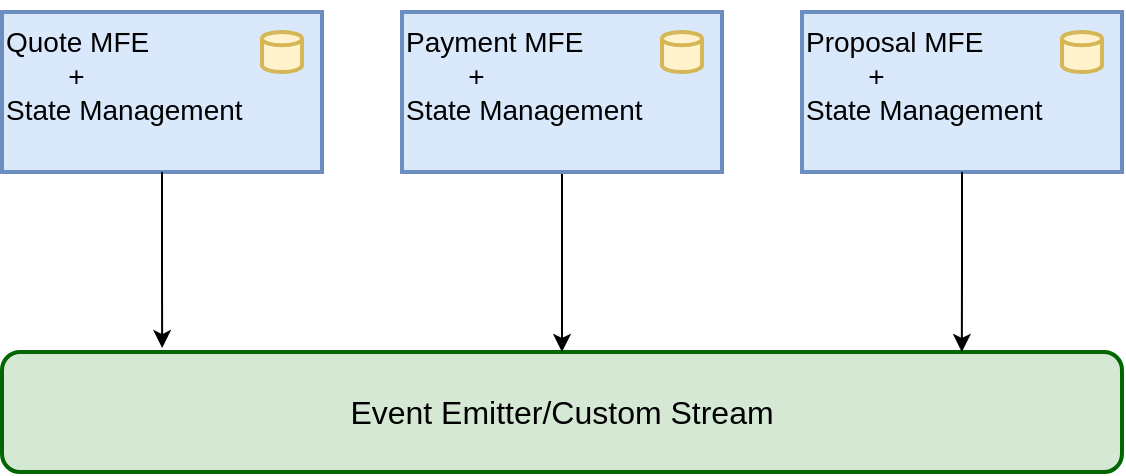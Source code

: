 <mxfile version="21.8.0" type="github" pages="2">
  <diagram name="Page-1" id="MzVWoEWec8v56sEEweH5">
    <mxGraphModel dx="1242" dy="822" grid="1" gridSize="10" guides="1" tooltips="1" connect="1" arrows="1" fold="1" page="1" pageScale="1" pageWidth="827" pageHeight="1169" math="0" shadow="0">
      <root>
        <mxCell id="0" />
        <mxCell id="1" parent="0" />
        <mxCell id="ktN8zvqo9SvSBjjJl3I4-1" value="&lt;font style=&quot;font-size: 16px;&quot;&gt;Event Emitter/Custom Stream&lt;/font&gt;" style="rounded=1;whiteSpace=wrap;html=1;fillColor=#d5e8d4;strokeColor=#006600;strokeWidth=2;" vertex="1" parent="1">
          <mxGeometry x="120" y="290" width="560" height="60" as="geometry" />
        </mxCell>
        <mxCell id="ktN8zvqo9SvSBjjJl3I4-2" value="&lt;p&gt;&lt;/p&gt;&lt;div style=&quot;&quot;&gt;&lt;span style=&quot;font-size: 14px; background-color: initial;&quot;&gt;Quote MFE&lt;/span&gt;&lt;/div&gt;&lt;font style=&quot;font-size: 14px;&quot;&gt;&lt;div style=&quot;&quot;&gt;&lt;span style=&quot;background-color: initial; white-space: pre;&quot;&gt;&#x9;&lt;/span&gt;&lt;span style=&quot;background-color: initial;&quot;&gt;+&lt;/span&gt;&lt;/div&gt;&lt;div style=&quot;&quot;&gt;&lt;span style=&quot;background-color: initial;&quot;&gt;State Management&lt;/span&gt;&lt;/div&gt;&lt;/font&gt;&lt;p&gt;&lt;/p&gt;&lt;font style=&quot;&quot;&gt;&lt;div style=&quot;font-size: 14px;&quot;&gt;&lt;br&gt;&lt;/div&gt;&lt;/font&gt;" style="rounded=0;whiteSpace=wrap;html=1;strokeWidth=2;align=left;fillColor=#dae8fc;strokeColor=#6c8ebf;" vertex="1" parent="1">
          <mxGeometry x="120" y="120" width="160" height="80" as="geometry" />
        </mxCell>
        <mxCell id="ktN8zvqo9SvSBjjJl3I4-8" value="" style="strokeWidth=2;html=1;shape=mxgraph.flowchart.database;whiteSpace=wrap;fillColor=#fff2cc;strokeColor=#d6b656;" vertex="1" parent="1">
          <mxGeometry x="250" y="130" width="20" height="20" as="geometry" />
        </mxCell>
        <mxCell id="ktN8zvqo9SvSBjjJl3I4-14" style="edgeStyle=orthogonalEdgeStyle;rounded=0;orthogonalLoop=1;jettySize=auto;html=1;entryX=0.5;entryY=0;entryDx=0;entryDy=0;" edge="1" parent="1" source="ktN8zvqo9SvSBjjJl3I4-9" target="ktN8zvqo9SvSBjjJl3I4-1">
          <mxGeometry relative="1" as="geometry" />
        </mxCell>
        <mxCell id="ktN8zvqo9SvSBjjJl3I4-9" value="&lt;p&gt;&lt;/p&gt;&lt;div style=&quot;&quot;&gt;&lt;span style=&quot;font-size: 14px; background-color: initial;&quot;&gt;Payment MFE&lt;/span&gt;&lt;/div&gt;&lt;font style=&quot;font-size: 14px;&quot;&gt;&lt;div style=&quot;&quot;&gt;&lt;span style=&quot;background-color: initial; white-space: pre;&quot;&gt;&#x9;&lt;/span&gt;&lt;span style=&quot;background-color: initial;&quot;&gt;+&lt;/span&gt;&lt;/div&gt;&lt;div style=&quot;&quot;&gt;&lt;span style=&quot;background-color: initial;&quot;&gt;State Management&lt;/span&gt;&lt;/div&gt;&lt;/font&gt;&lt;p&gt;&lt;/p&gt;&lt;font style=&quot;&quot;&gt;&lt;div style=&quot;font-size: 14px;&quot;&gt;&lt;br&gt;&lt;/div&gt;&lt;/font&gt;" style="rounded=0;whiteSpace=wrap;html=1;strokeWidth=2;align=left;fillColor=#dae8fc;strokeColor=#6c8ebf;" vertex="1" parent="1">
          <mxGeometry x="320" y="120" width="160" height="80" as="geometry" />
        </mxCell>
        <mxCell id="ktN8zvqo9SvSBjjJl3I4-10" value="&lt;p&gt;&lt;/p&gt;&lt;div style=&quot;&quot;&gt;&lt;span style=&quot;font-size: 14px; background-color: initial;&quot;&gt;Proposal MFE&lt;/span&gt;&lt;/div&gt;&lt;font style=&quot;font-size: 14px;&quot;&gt;&lt;div style=&quot;&quot;&gt;&lt;span style=&quot;background-color: initial; white-space: pre;&quot;&gt;&#x9;&lt;/span&gt;&lt;span style=&quot;background-color: initial;&quot;&gt;+&lt;/span&gt;&lt;/div&gt;&lt;div style=&quot;&quot;&gt;&lt;span style=&quot;background-color: initial;&quot;&gt;State Management&lt;/span&gt;&lt;/div&gt;&lt;/font&gt;&lt;p&gt;&lt;/p&gt;&lt;font style=&quot;&quot;&gt;&lt;div style=&quot;font-size: 14px;&quot;&gt;&lt;br&gt;&lt;/div&gt;&lt;/font&gt;" style="rounded=0;whiteSpace=wrap;html=1;strokeWidth=2;align=left;fillColor=#dae8fc;strokeColor=#6c8ebf;" vertex="1" parent="1">
          <mxGeometry x="520" y="120" width="160" height="80" as="geometry" />
        </mxCell>
        <mxCell id="ktN8zvqo9SvSBjjJl3I4-11" value="" style="strokeWidth=2;html=1;shape=mxgraph.flowchart.database;whiteSpace=wrap;fillColor=#fff2cc;strokeColor=#d6b656;" vertex="1" parent="1">
          <mxGeometry x="450" y="130" width="20" height="20" as="geometry" />
        </mxCell>
        <mxCell id="ktN8zvqo9SvSBjjJl3I4-12" value="" style="strokeWidth=2;html=1;shape=mxgraph.flowchart.database;whiteSpace=wrap;fillColor=#fff2cc;strokeColor=#d6b656;" vertex="1" parent="1">
          <mxGeometry x="650" y="130" width="20" height="20" as="geometry" />
        </mxCell>
        <mxCell id="ktN8zvqo9SvSBjjJl3I4-16" style="edgeStyle=orthogonalEdgeStyle;rounded=0;orthogonalLoop=1;jettySize=auto;html=1;entryX=0.143;entryY=-0.033;entryDx=0;entryDy=0;entryPerimeter=0;" edge="1" parent="1" source="ktN8zvqo9SvSBjjJl3I4-2" target="ktN8zvqo9SvSBjjJl3I4-1">
          <mxGeometry relative="1" as="geometry" />
        </mxCell>
        <mxCell id="ktN8zvqo9SvSBjjJl3I4-17" style="edgeStyle=orthogonalEdgeStyle;rounded=0;orthogonalLoop=1;jettySize=auto;html=1;entryX=0.857;entryY=0;entryDx=0;entryDy=0;entryPerimeter=0;" edge="1" parent="1" source="ktN8zvqo9SvSBjjJl3I4-10" target="ktN8zvqo9SvSBjjJl3I4-1">
          <mxGeometry relative="1" as="geometry" />
        </mxCell>
      </root>
    </mxGraphModel>
  </diagram>
  <diagram id="0Cdgyoyq07JKJPTbVe7g" name="Page-2">
    <mxGraphModel dx="1242" dy="822" grid="1" gridSize="10" guides="1" tooltips="1" connect="1" arrows="1" fold="1" page="1" pageScale="1" pageWidth="827" pageHeight="1169" math="0" shadow="0">
      <root>
        <mxCell id="0" />
        <mxCell id="1" parent="0" />
      </root>
    </mxGraphModel>
  </diagram>
</mxfile>
